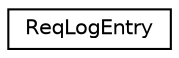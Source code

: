 digraph "Graphical Class Hierarchy"
{
  edge [fontname="Helvetica",fontsize="10",labelfontname="Helvetica",labelfontsize="10"];
  node [fontname="Helvetica",fontsize="10",shape=record];
  rankdir="LR";
  Node0 [label="ReqLogEntry",height=0.2,width=0.4,color="black", fillcolor="white", style="filled",URL="$struct_req_log_entry.html"];
}
